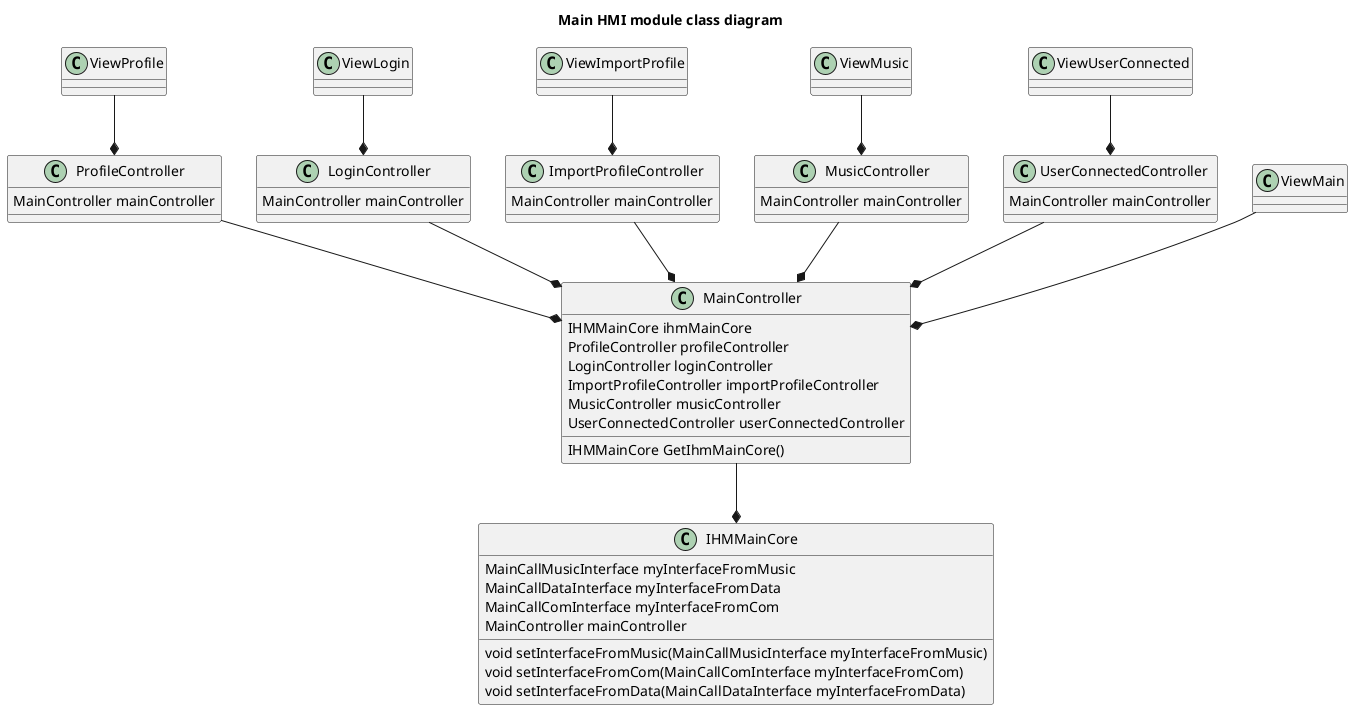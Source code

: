 @startuml Main HMI module class diagram
title Main HMI module class diagram

    class IHMMainCore {
        MainCallMusicInterface myInterfaceFromMusic
        MainCallDataInterface myInterfaceFromData
        MainCallComInterface myInterfaceFromCom
        MainController mainController

        void setInterfaceFromMusic(MainCallMusicInterface myInterfaceFromMusic)
        void setInterfaceFromCom(MainCallComInterface myInterfaceFromCom)
        void setInterfaceFromData(MainCallDataInterface myInterfaceFromData)
    }


    class ProfileController {
        MainController mainController
    }

    class LoginController {
        MainController mainController
    }

    class ImportProfileController {
        MainController mainController
    }

    class MusicController {
        MainController mainController
    }

    class UserConnectedController {
        MainController mainController
    }


    class ViewProfile
    class ViewLogin
    class ViewImportProfile
    class ViewMusic
    class ViewUserConnected
    class ViewMain


    class MainController {
        IHMMainCore ihmMainCore
        ProfileController profileController
        LoginController loginController
        ImportProfileController importProfileController
        MusicController musicController
        UserConnectedController userConnectedController

        IHMMainCore GetIhmMainCore()
    }

    ViewProfile --* ProfileController
    ViewLogin --* LoginController
    ViewImportProfile --* ImportProfileController
    ViewMusic --* MusicController
    ViewUserConnected --* UserConnectedController
    ViewMain --* MainController


    MainController --* IHMMainCore

    ProfileController --* MainController
    LoginController --* MainController
    ImportProfileController --* MainController
    MusicController --* MainController
    UserConnectedController --* MainController

@enduml
